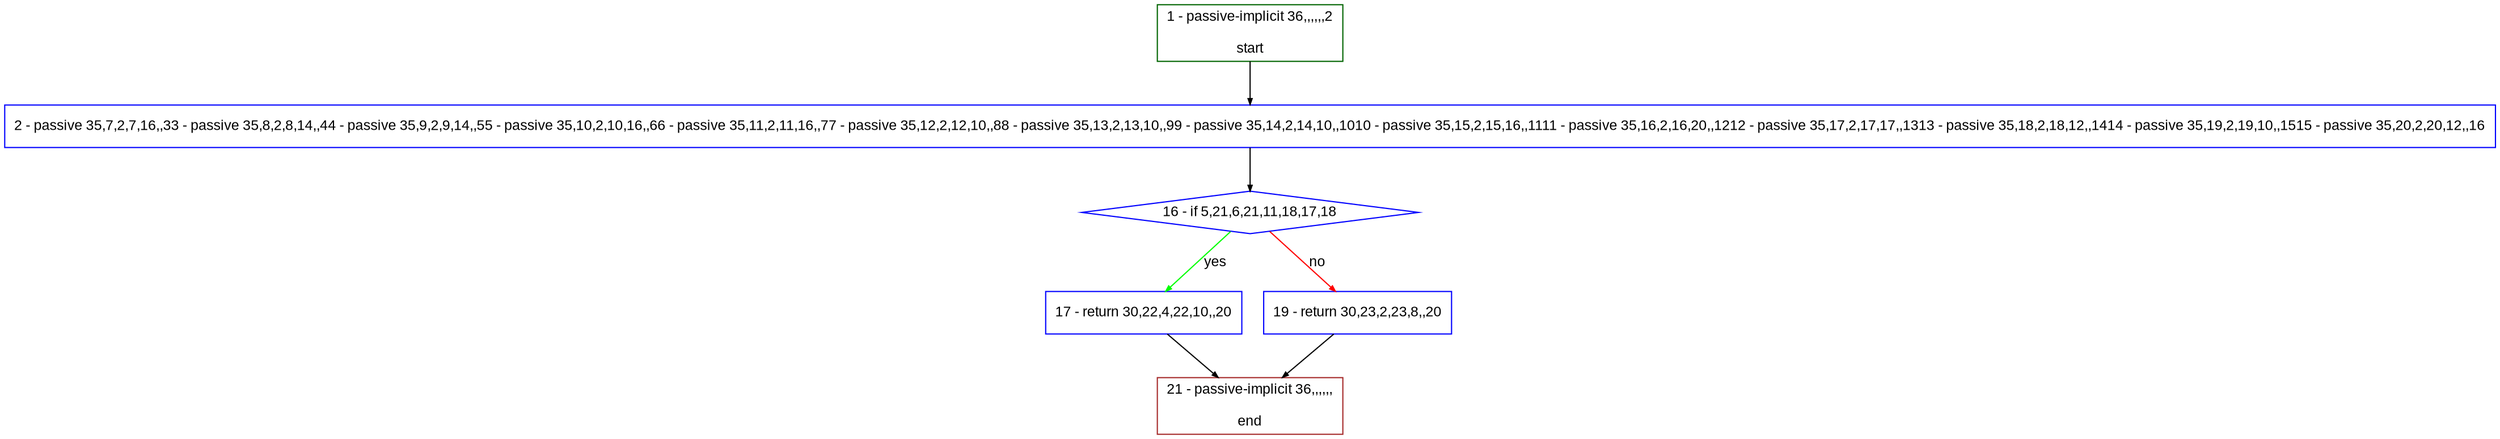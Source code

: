 digraph "" {
  graph [bgcolor="white", fillcolor="#FFFFCC", pack="true", packmode="clust", fontname="Arial", label="", fontsize="12", compound="true", style="rounded,filled"];
  node [node_initialized="no", fillcolor="white", fontname="Arial", label="", color="grey", fontsize="12", fixedsize="false", compound="true", shape="rectangle", style="filled"];
  edge [arrowtail="none", lhead="", fontcolor="black", fontname="Arial", label="", color="black", fontsize="12", arrowhead="normal", arrowsize="0.5", compound="true", ltail="", dir="forward"];
  __N1 [fillcolor="#ffffff", label="2 - passive 35,7,2,7,16,,33 - passive 35,8,2,8,14,,44 - passive 35,9,2,9,14,,55 - passive 35,10,2,10,16,,66 - passive 35,11,2,11,16,,77 - passive 35,12,2,12,10,,88 - passive 35,13,2,13,10,,99 - passive 35,14,2,14,10,,1010 - passive 35,15,2,15,16,,1111 - passive 35,16,2,16,20,,1212 - passive 35,17,2,17,17,,1313 - passive 35,18,2,18,12,,1414 - passive 35,19,2,19,10,,1515 - passive 35,20,2,20,12,,16", color="#0000ff", shape="box", style="filled"];
  __N2 [fillcolor="#ffffff", label="1 - passive-implicit 36,,,,,,2\n\nstart", color="#006400", shape="box", style="filled"];
  __N3 [fillcolor="#ffffff", label="16 - if 5,21,6,21,11,18,17,18", color="#0000ff", shape="diamond", style="filled"];
  __N4 [fillcolor="#ffffff", label="17 - return 30,22,4,22,10,,20", color="#0000ff", shape="box", style="filled"];
  __N5 [fillcolor="#ffffff", label="19 - return 30,23,2,23,8,,20", color="#0000ff", shape="box", style="filled"];
  __N6 [fillcolor="#ffffff", label="21 - passive-implicit 36,,,,,,\n\nend", color="#a52a2a", shape="box", style="filled"];
  __N2 -> __N1 [arrowtail="none", color="#000000", label="", arrowhead="normal", dir="forward"];
  __N1 -> __N3 [arrowtail="none", color="#000000", label="", arrowhead="normal", dir="forward"];
  __N3 -> __N4 [arrowtail="none", color="#00ff00", label="yes", arrowhead="normal", dir="forward"];
  __N3 -> __N5 [arrowtail="none", color="#ff0000", label="no", arrowhead="normal", dir="forward"];
  __N4 -> __N6 [arrowtail="none", color="#000000", label="", arrowhead="normal", dir="forward"];
  __N5 -> __N6 [arrowtail="none", color="#000000", label="", arrowhead="normal", dir="forward"];
}
